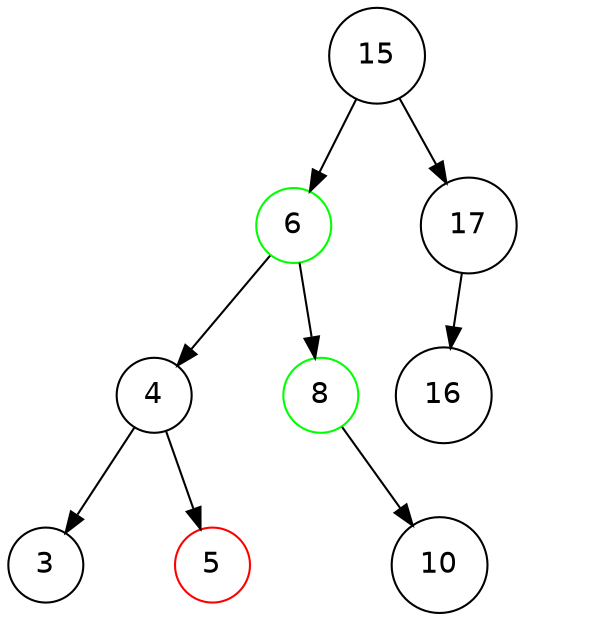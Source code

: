 digraph G {
	graph [fontname = "Helvetica"];
	node [fontname = "Helvetica",shape=circle];
	edge [fontname = "Helvetica"];
	8 [color=green];
	6 [color=green];
	5 [color=red];
	
	15 -> 6;
	m15 [label="", width=0.1, style=invis];
	15 -> m15 [style=invis];
	15 -> 17;
	{rank=same 6 -> m15 -> 17 [style=invis]};
	
	r8 [label="", width=0.1, style=invis];
	8 -> r8 [style=invis];
	m8 [label="", width=0.1, style=invis];
	8 -> m8 [style=invis];
	8 -> 10;
	{rank=same r8 -> m8 -> 10 [style=invis]};

	6 -> 4;
	m6 [label="", width=0.1, style=invis];
	6 -> m6 [style=invis];
	6 -> 8;
	{rank=same 4-> m6 -> 8 [style=invis]};

	4 -> 3;
	m4 [label="", width=0.1, style=invis];
	4 -> m4 [style=invis];
	4 -> 5;
	{rank=same 3 -> m4 -> 5 [style=invis]};

	17 -> 16;
	m17 [label="", width=0.1, style=invis];
	17 -> m17 [style=invis];
	l17 [label="", width=0.1, style=invis];
	17 -> l17 [style=invis];
	{rank=same 16 -> m17 -> l17 [style=invis]};
}
